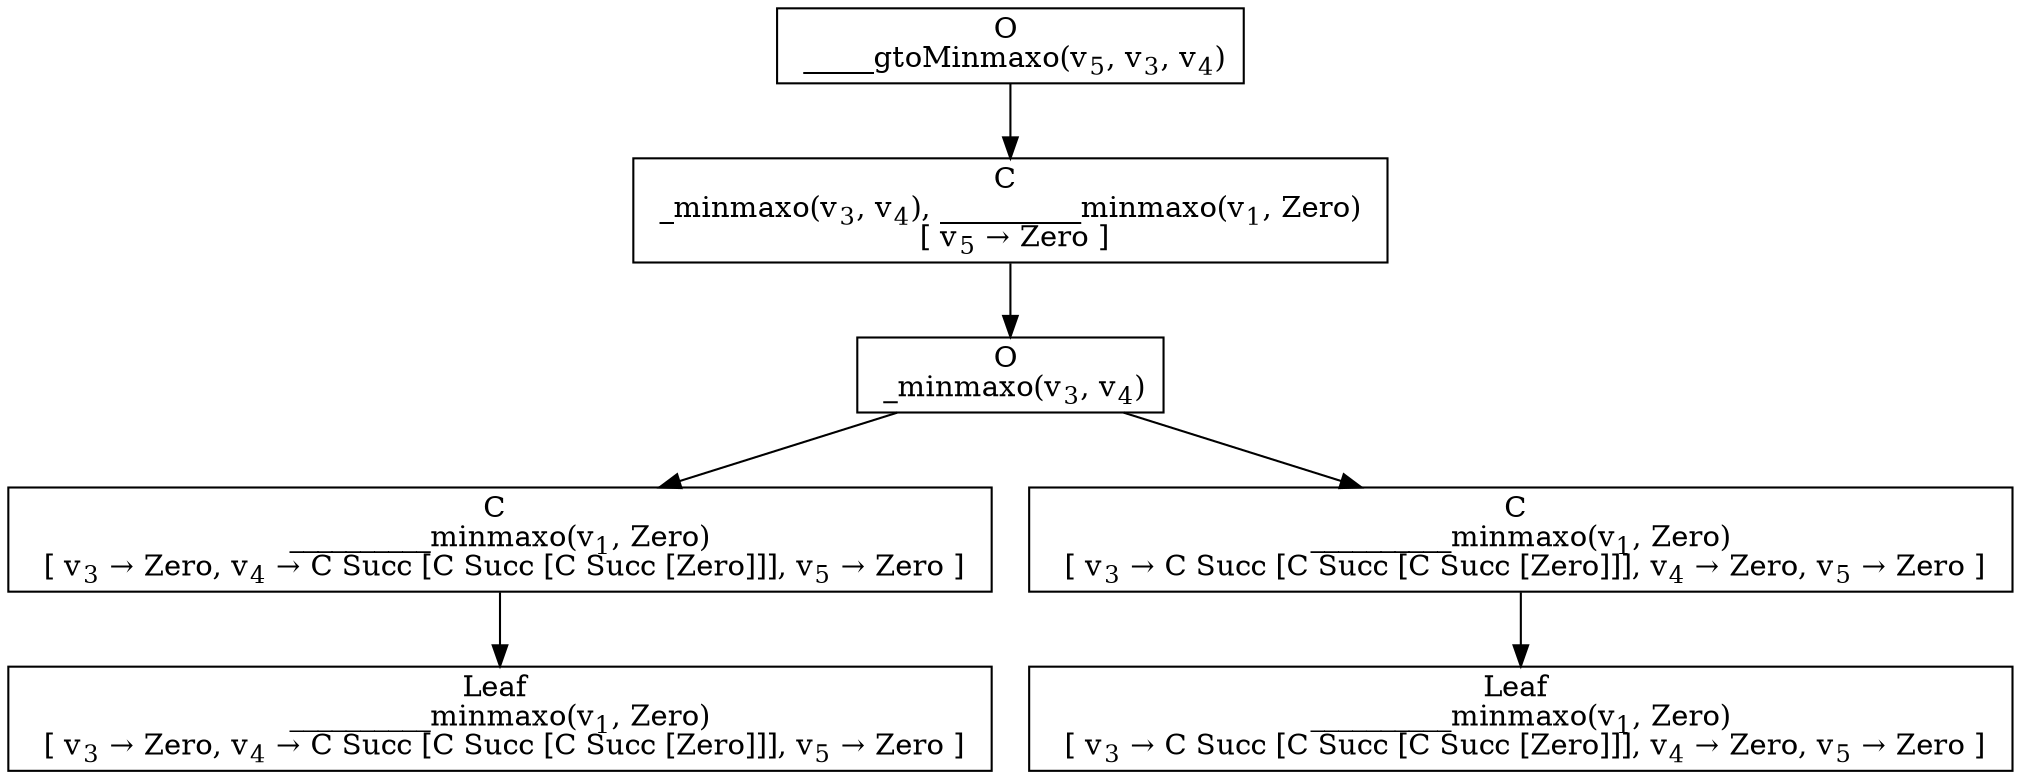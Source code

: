 digraph {
    graph [rankdir=TB
          ,bgcolor=transparent];
    node [shape=box
         ,fillcolor=white
         ,style=filled];
    0 [label=<O <BR/> _____gtoMinmaxo(v<SUB>5</SUB>, v<SUB>3</SUB>, v<SUB>4</SUB>)>];
    1 [label=<C <BR/> _minmaxo(v<SUB>3</SUB>, v<SUB>4</SUB>), __________minmaxo(v<SUB>1</SUB>, Zero) <BR/>  [ v<SUB>5</SUB> &rarr; Zero ] >];
    2 [label=<O <BR/> _minmaxo(v<SUB>3</SUB>, v<SUB>4</SUB>)>];
    3 [label=<C <BR/> __________minmaxo(v<SUB>1</SUB>, Zero) <BR/>  [ v<SUB>3</SUB> &rarr; Zero, v<SUB>4</SUB> &rarr; C Succ [C Succ [C Succ [Zero]]], v<SUB>5</SUB> &rarr; Zero ] >];
    4 [label=<C <BR/> __________minmaxo(v<SUB>1</SUB>, Zero) <BR/>  [ v<SUB>3</SUB> &rarr; C Succ [C Succ [C Succ [Zero]]], v<SUB>4</SUB> &rarr; Zero, v<SUB>5</SUB> &rarr; Zero ] >];
    5 [label=<Leaf <BR/> __________minmaxo(v<SUB>1</SUB>, Zero) <BR/>  [ v<SUB>3</SUB> &rarr; Zero, v<SUB>4</SUB> &rarr; C Succ [C Succ [C Succ [Zero]]], v<SUB>5</SUB> &rarr; Zero ] >];
    6 [label=<Leaf <BR/> __________minmaxo(v<SUB>1</SUB>, Zero) <BR/>  [ v<SUB>3</SUB> &rarr; C Succ [C Succ [C Succ [Zero]]], v<SUB>4</SUB> &rarr; Zero, v<SUB>5</SUB> &rarr; Zero ] >];
    0 -> 1 [label=""];
    1 -> 2 [label=""];
    2 -> 3 [label=""];
    2 -> 4 [label=""];
    3 -> 5 [label=""];
    4 -> 6 [label=""];
}